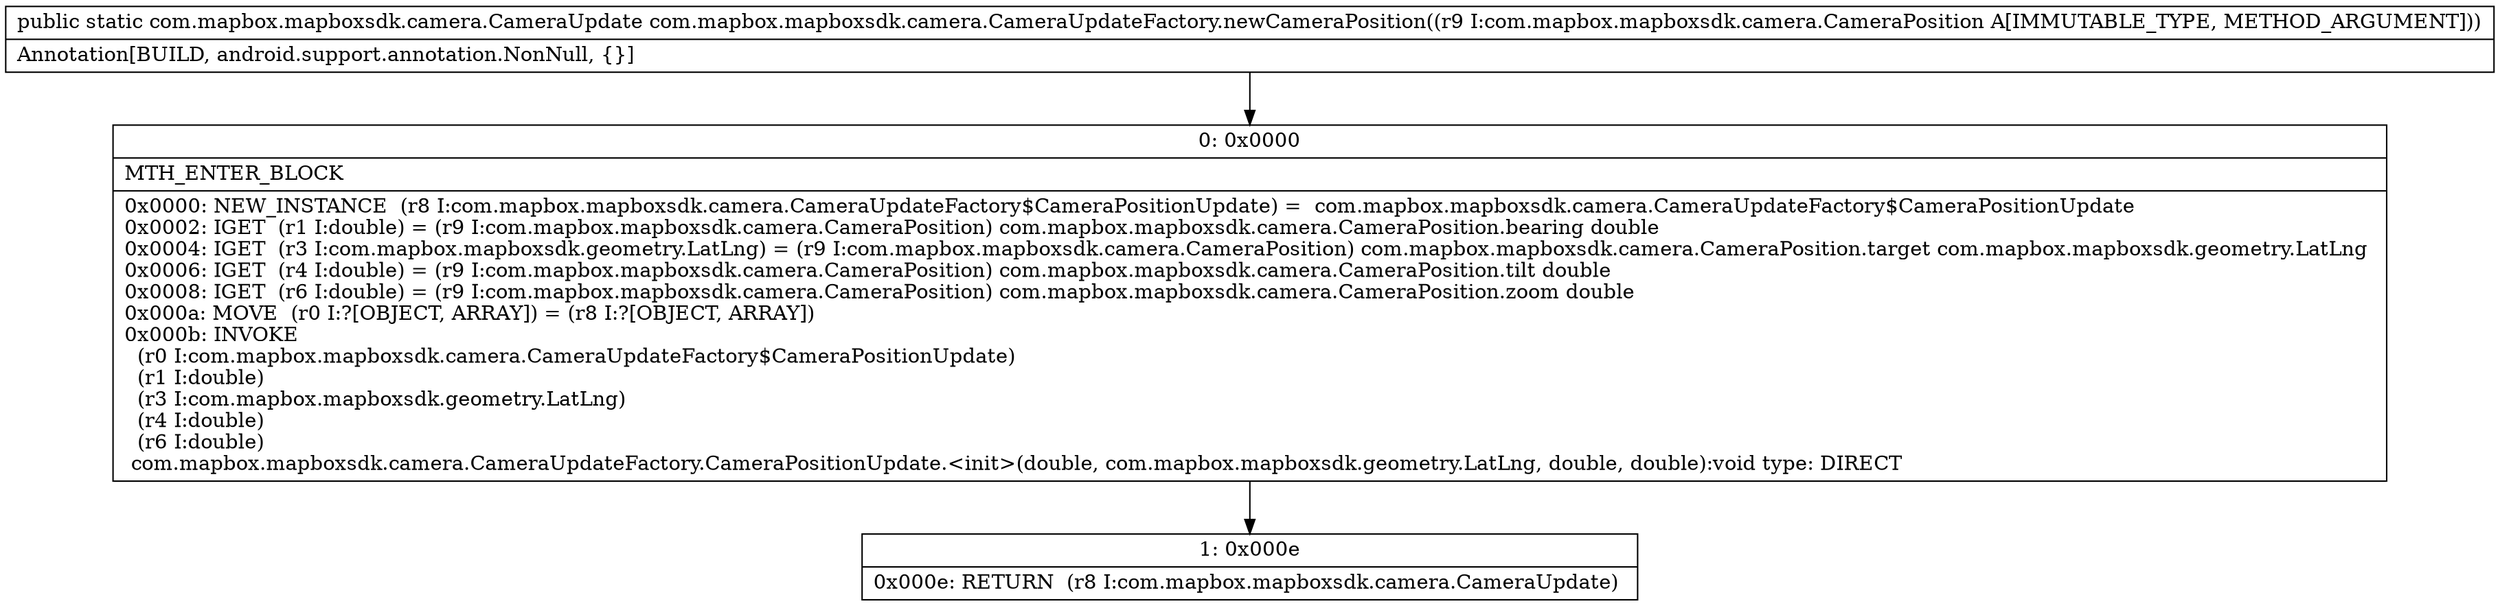 digraph "CFG forcom.mapbox.mapboxsdk.camera.CameraUpdateFactory.newCameraPosition(Lcom\/mapbox\/mapboxsdk\/camera\/CameraPosition;)Lcom\/mapbox\/mapboxsdk\/camera\/CameraUpdate;" {
Node_0 [shape=record,label="{0\:\ 0x0000|MTH_ENTER_BLOCK\l|0x0000: NEW_INSTANCE  (r8 I:com.mapbox.mapboxsdk.camera.CameraUpdateFactory$CameraPositionUpdate) =  com.mapbox.mapboxsdk.camera.CameraUpdateFactory$CameraPositionUpdate \l0x0002: IGET  (r1 I:double) = (r9 I:com.mapbox.mapboxsdk.camera.CameraPosition) com.mapbox.mapboxsdk.camera.CameraPosition.bearing double \l0x0004: IGET  (r3 I:com.mapbox.mapboxsdk.geometry.LatLng) = (r9 I:com.mapbox.mapboxsdk.camera.CameraPosition) com.mapbox.mapboxsdk.camera.CameraPosition.target com.mapbox.mapboxsdk.geometry.LatLng \l0x0006: IGET  (r4 I:double) = (r9 I:com.mapbox.mapboxsdk.camera.CameraPosition) com.mapbox.mapboxsdk.camera.CameraPosition.tilt double \l0x0008: IGET  (r6 I:double) = (r9 I:com.mapbox.mapboxsdk.camera.CameraPosition) com.mapbox.mapboxsdk.camera.CameraPosition.zoom double \l0x000a: MOVE  (r0 I:?[OBJECT, ARRAY]) = (r8 I:?[OBJECT, ARRAY]) \l0x000b: INVOKE  \l  (r0 I:com.mapbox.mapboxsdk.camera.CameraUpdateFactory$CameraPositionUpdate)\l  (r1 I:double)\l  (r3 I:com.mapbox.mapboxsdk.geometry.LatLng)\l  (r4 I:double)\l  (r6 I:double)\l com.mapbox.mapboxsdk.camera.CameraUpdateFactory.CameraPositionUpdate.\<init\>(double, com.mapbox.mapboxsdk.geometry.LatLng, double, double):void type: DIRECT \l}"];
Node_1 [shape=record,label="{1\:\ 0x000e|0x000e: RETURN  (r8 I:com.mapbox.mapboxsdk.camera.CameraUpdate) \l}"];
MethodNode[shape=record,label="{public static com.mapbox.mapboxsdk.camera.CameraUpdate com.mapbox.mapboxsdk.camera.CameraUpdateFactory.newCameraPosition((r9 I:com.mapbox.mapboxsdk.camera.CameraPosition A[IMMUTABLE_TYPE, METHOD_ARGUMENT]))  | Annotation[BUILD, android.support.annotation.NonNull, \{\}]\l}"];
MethodNode -> Node_0;
Node_0 -> Node_1;
}

